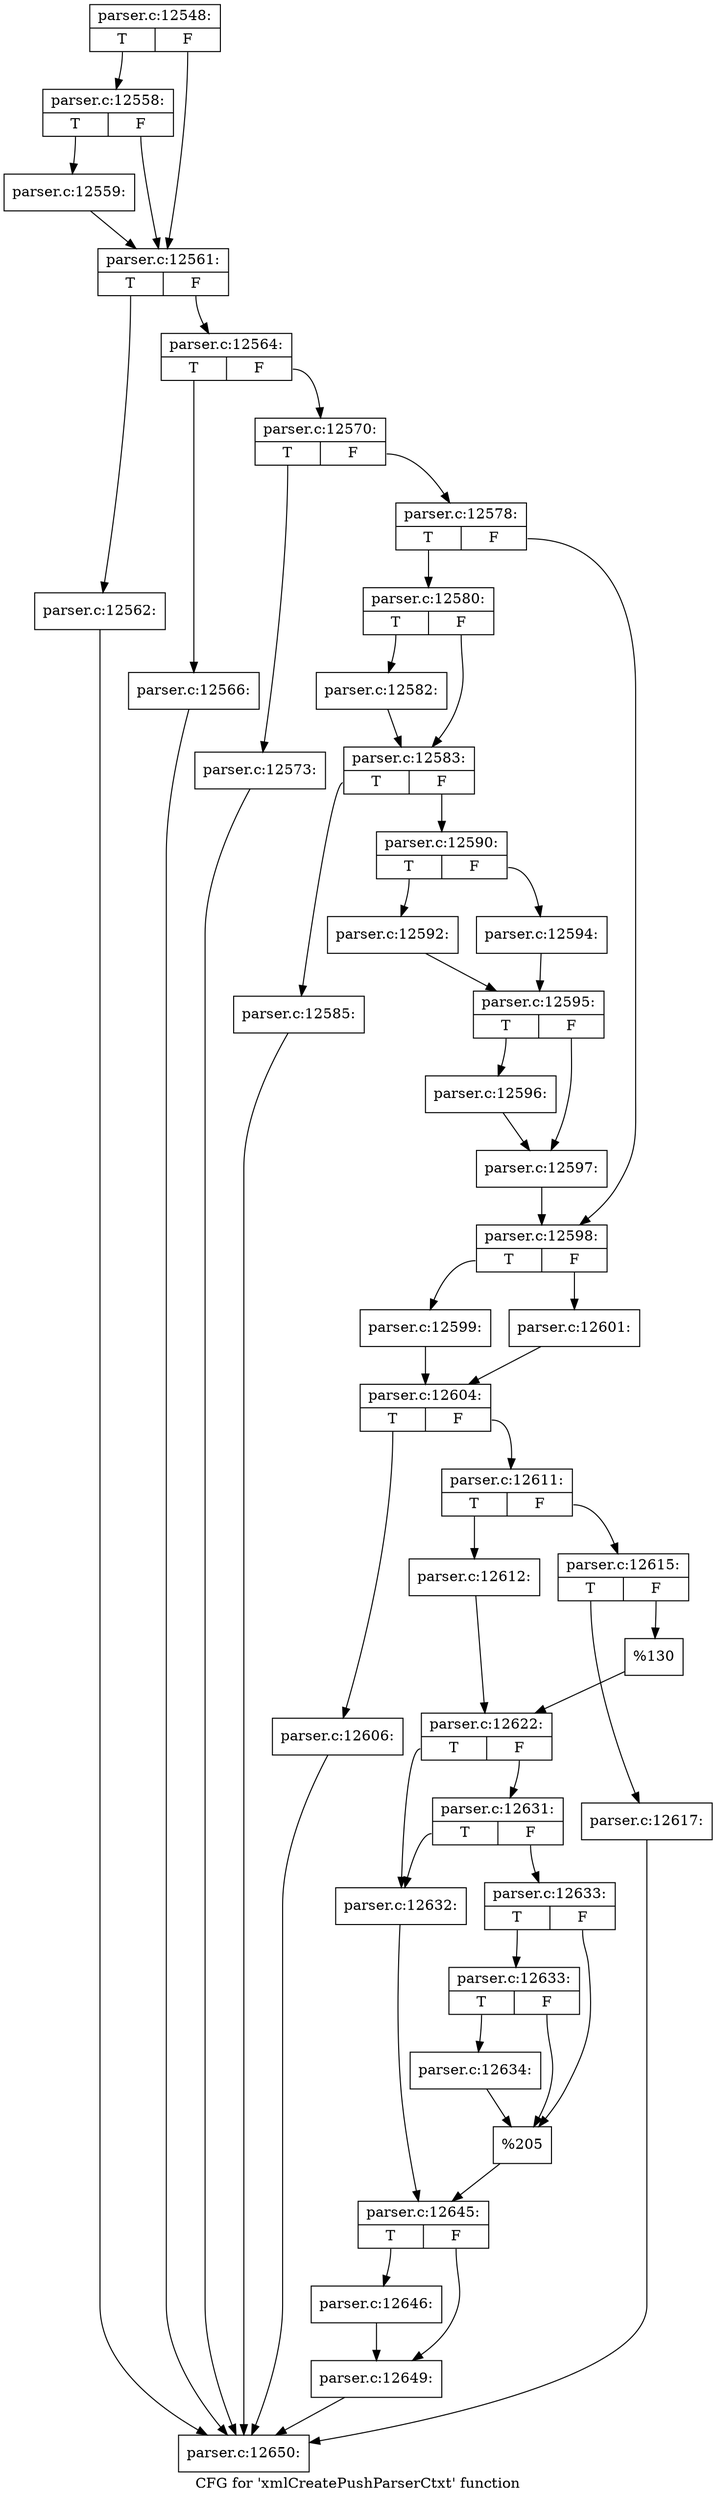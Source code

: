 digraph "CFG for 'xmlCreatePushParserCtxt' function" {
	label="CFG for 'xmlCreatePushParserCtxt' function";

	Node0x5e71c30 [shape=record,label="{parser.c:12548:|{<s0>T|<s1>F}}"];
	Node0x5e71c30:s0 -> Node0x5e7d080;
	Node0x5e71c30:s1 -> Node0x5e7d030;
	Node0x5e7d080 [shape=record,label="{parser.c:12558:|{<s0>T|<s1>F}}"];
	Node0x5e7d080:s0 -> Node0x5e7cfe0;
	Node0x5e7d080:s1 -> Node0x5e7d030;
	Node0x5e7cfe0 [shape=record,label="{parser.c:12559:}"];
	Node0x5e7cfe0 -> Node0x5e7d030;
	Node0x5e7d030 [shape=record,label="{parser.c:12561:|{<s0>T|<s1>F}}"];
	Node0x5e7d030:s0 -> Node0x5e7e1e0;
	Node0x5e7d030:s1 -> Node0x5e7e510;
	Node0x5e7e1e0 [shape=record,label="{parser.c:12562:}"];
	Node0x5e7e1e0 -> Node0x5e50160;
	Node0x5e7e510 [shape=record,label="{parser.c:12564:|{<s0>T|<s1>F}}"];
	Node0x5e7e510:s0 -> Node0x5e7fa70;
	Node0x5e7e510:s1 -> Node0x5e7dd80;
	Node0x5e7fa70 [shape=record,label="{parser.c:12566:}"];
	Node0x5e7fa70 -> Node0x5e50160;
	Node0x5e7dd80 [shape=record,label="{parser.c:12570:|{<s0>T|<s1>F}}"];
	Node0x5e7dd80:s0 -> Node0x5e7db70;
	Node0x5e7dd80:s1 -> Node0x5e7fda0;
	Node0x5e7db70 [shape=record,label="{parser.c:12573:}"];
	Node0x5e7db70 -> Node0x5e50160;
	Node0x5e7fda0 [shape=record,label="{parser.c:12578:|{<s0>T|<s1>F}}"];
	Node0x5e7fda0:s0 -> Node0x5e81990;
	Node0x5e7fda0:s1 -> Node0x5e81c40;
	Node0x5e81990 [shape=record,label="{parser.c:12580:|{<s0>T|<s1>F}}"];
	Node0x5e81990:s0 -> Node0x5e81f40;
	Node0x5e81990:s1 -> Node0x5e81f90;
	Node0x5e81f40 [shape=record,label="{parser.c:12582:}"];
	Node0x5e81f40 -> Node0x5e81f90;
	Node0x5e81f90 [shape=record,label="{parser.c:12583:|{<s0>T|<s1>F}}"];
	Node0x5e81f90:s0 -> Node0x5e829c0;
	Node0x5e81f90:s1 -> Node0x5e82110;
	Node0x5e829c0 [shape=record,label="{parser.c:12585:}"];
	Node0x5e829c0 -> Node0x5e50160;
	Node0x5e82110 [shape=record,label="{parser.c:12590:|{<s0>T|<s1>F}}"];
	Node0x5e82110:s0 -> Node0x5e82cf0;
	Node0x5e82110:s1 -> Node0x5e84240;
	Node0x5e82cf0 [shape=record,label="{parser.c:12592:}"];
	Node0x5e82cf0 -> Node0x5e841f0;
	Node0x5e84240 [shape=record,label="{parser.c:12594:}"];
	Node0x5e84240 -> Node0x5e841f0;
	Node0x5e841f0 [shape=record,label="{parser.c:12595:|{<s0>T|<s1>F}}"];
	Node0x5e841f0:s0 -> Node0x5e849c0;
	Node0x5e841f0:s1 -> Node0x5e85020;
	Node0x5e849c0 [shape=record,label="{parser.c:12596:}"];
	Node0x5e849c0 -> Node0x5e85020;
	Node0x5e85020 [shape=record,label="{parser.c:12597:}"];
	Node0x5e85020 -> Node0x5e81c40;
	Node0x5e81c40 [shape=record,label="{parser.c:12598:|{<s0>T|<s1>F}}"];
	Node0x5e81c40:s0 -> Node0x5e856c0;
	Node0x5e81c40:s1 -> Node0x5e85760;
	Node0x5e856c0 [shape=record,label="{parser.c:12599:}"];
	Node0x5e856c0 -> Node0x5e85710;
	Node0x5e85760 [shape=record,label="{parser.c:12601:}"];
	Node0x5e85760 -> Node0x5e85710;
	Node0x5e85710 [shape=record,label="{parser.c:12604:|{<s0>T|<s1>F}}"];
	Node0x5e85710:s0 -> Node0x5e86260;
	Node0x5e85710:s1 -> Node0x5e86590;
	Node0x5e86260 [shape=record,label="{parser.c:12606:}"];
	Node0x5e86260 -> Node0x5e50160;
	Node0x5e86590 [shape=record,label="{parser.c:12611:|{<s0>T|<s1>F}}"];
	Node0x5e86590:s0 -> Node0x5e86fa0;
	Node0x5e86590:s1 -> Node0x5e87040;
	Node0x5e86fa0 [shape=record,label="{parser.c:12612:}"];
	Node0x5e86fa0 -> Node0x5e86ff0;
	Node0x5e87040 [shape=record,label="{parser.c:12615:|{<s0>T|<s1>F}}"];
	Node0x5e87040:s0 -> Node0x5e87a30;
	Node0x5e87040:s1 -> Node0x5e87d20;
	Node0x5e87a30 [shape=record,label="{parser.c:12617:}"];
	Node0x5e87a30 -> Node0x5e50160;
	Node0x5e87d20 [shape=record,label="{%130}"];
	Node0x5e87d20 -> Node0x5e86ff0;
	Node0x5e86ff0 [shape=record,label="{parser.c:12622:|{<s0>T|<s1>F}}"];
	Node0x5e86ff0:s0 -> Node0x5e88bb0;
	Node0x5e86ff0:s1 -> Node0x5e89280;
	Node0x5e89280 [shape=record,label="{parser.c:12631:|{<s0>T|<s1>F}}"];
	Node0x5e89280:s0 -> Node0x5e88bb0;
	Node0x5e89280:s1 -> Node0x5e89230;
	Node0x5e88bb0 [shape=record,label="{parser.c:12632:}"];
	Node0x5e88bb0 -> Node0x5e88e20;
	Node0x5e89230 [shape=record,label="{parser.c:12633:|{<s0>T|<s1>F}}"];
	Node0x5e89230:s0 -> Node0x5e89980;
	Node0x5e89230:s1 -> Node0x5e89930;
	Node0x5e89980 [shape=record,label="{parser.c:12633:|{<s0>T|<s1>F}}"];
	Node0x5e89980:s0 -> Node0x5e898e0;
	Node0x5e89980:s1 -> Node0x5e89930;
	Node0x5e898e0 [shape=record,label="{parser.c:12634:}"];
	Node0x5e898e0 -> Node0x5e89930;
	Node0x5e89930 [shape=record,label="{%205}"];
	Node0x5e89930 -> Node0x5e88e20;
	Node0x5e88e20 [shape=record,label="{parser.c:12645:|{<s0>T|<s1>F}}"];
	Node0x5e88e20:s0 -> Node0x5e8c1a0;
	Node0x5e88e20:s1 -> Node0x5e8c1f0;
	Node0x5e8c1a0 [shape=record,label="{parser.c:12646:}"];
	Node0x5e8c1a0 -> Node0x5e8c1f0;
	Node0x5e8c1f0 [shape=record,label="{parser.c:12649:}"];
	Node0x5e8c1f0 -> Node0x5e50160;
	Node0x5e50160 [shape=record,label="{parser.c:12650:}"];
}
